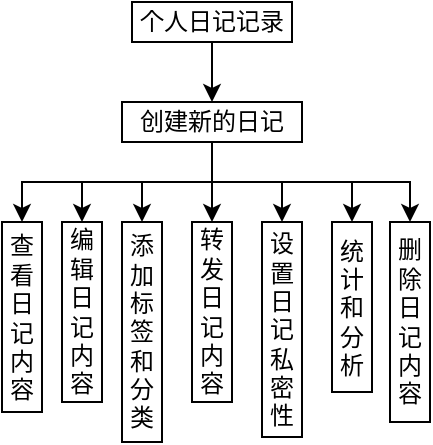 <mxfile version="22.1.3" type="github">
  <diagram id="C5RBs43oDa-KdzZeNtuy" name="Page-1">
    <mxGraphModel dx="726" dy="404" grid="1" gridSize="10" guides="1" tooltips="1" connect="1" arrows="1" fold="1" page="1" pageScale="1" pageWidth="827" pageHeight="1169" math="0" shadow="0">
      <root>
        <mxCell id="WIyWlLk6GJQsqaUBKTNV-0" />
        <mxCell id="WIyWlLk6GJQsqaUBKTNV-1" parent="WIyWlLk6GJQsqaUBKTNV-0" />
        <mxCell id="4dcTKHcjYr9_vztrBRgK-23" style="edgeStyle=orthogonalEdgeStyle;rounded=0;orthogonalLoop=1;jettySize=auto;html=1;" edge="1" parent="WIyWlLk6GJQsqaUBKTNV-1" source="4dcTKHcjYr9_vztrBRgK-0" target="4dcTKHcjYr9_vztrBRgK-14">
          <mxGeometry relative="1" as="geometry" />
        </mxCell>
        <mxCell id="4dcTKHcjYr9_vztrBRgK-0" value="个人日记记录" style="rounded=0;whiteSpace=wrap;html=1;" vertex="1" parent="WIyWlLk6GJQsqaUBKTNV-1">
          <mxGeometry x="275" y="130" width="80" height="20" as="geometry" />
        </mxCell>
        <mxCell id="4dcTKHcjYr9_vztrBRgK-24" style="edgeStyle=orthogonalEdgeStyle;rounded=0;orthogonalLoop=1;jettySize=auto;html=1;entryX=0.5;entryY=0;entryDx=0;entryDy=0;" edge="1" parent="WIyWlLk6GJQsqaUBKTNV-1" source="4dcTKHcjYr9_vztrBRgK-14" target="4dcTKHcjYr9_vztrBRgK-18">
          <mxGeometry relative="1" as="geometry">
            <Array as="points">
              <mxPoint x="315" y="220" />
              <mxPoint x="220" y="220" />
            </Array>
          </mxGeometry>
        </mxCell>
        <mxCell id="4dcTKHcjYr9_vztrBRgK-25" style="edgeStyle=orthogonalEdgeStyle;rounded=0;orthogonalLoop=1;jettySize=auto;html=1;" edge="1" parent="WIyWlLk6GJQsqaUBKTNV-1" source="4dcTKHcjYr9_vztrBRgK-14" target="4dcTKHcjYr9_vztrBRgK-15">
          <mxGeometry relative="1" as="geometry">
            <Array as="points">
              <mxPoint x="315" y="220" />
              <mxPoint x="250" y="220" />
            </Array>
          </mxGeometry>
        </mxCell>
        <mxCell id="4dcTKHcjYr9_vztrBRgK-27" style="edgeStyle=orthogonalEdgeStyle;rounded=0;orthogonalLoop=1;jettySize=auto;html=1;" edge="1" parent="WIyWlLk6GJQsqaUBKTNV-1" source="4dcTKHcjYr9_vztrBRgK-14" target="4dcTKHcjYr9_vztrBRgK-16">
          <mxGeometry relative="1" as="geometry" />
        </mxCell>
        <mxCell id="4dcTKHcjYr9_vztrBRgK-28" style="edgeStyle=orthogonalEdgeStyle;rounded=0;orthogonalLoop=1;jettySize=auto;html=1;" edge="1" parent="WIyWlLk6GJQsqaUBKTNV-1" source="4dcTKHcjYr9_vztrBRgK-14" target="4dcTKHcjYr9_vztrBRgK-20">
          <mxGeometry relative="1" as="geometry" />
        </mxCell>
        <mxCell id="4dcTKHcjYr9_vztrBRgK-29" style="edgeStyle=orthogonalEdgeStyle;rounded=0;orthogonalLoop=1;jettySize=auto;html=1;" edge="1" parent="WIyWlLk6GJQsqaUBKTNV-1" source="4dcTKHcjYr9_vztrBRgK-14" target="4dcTKHcjYr9_vztrBRgK-17">
          <mxGeometry relative="1" as="geometry" />
        </mxCell>
        <mxCell id="4dcTKHcjYr9_vztrBRgK-30" style="edgeStyle=orthogonalEdgeStyle;rounded=0;orthogonalLoop=1;jettySize=auto;html=1;entryX=0.5;entryY=0;entryDx=0;entryDy=0;" edge="1" parent="WIyWlLk6GJQsqaUBKTNV-1" source="4dcTKHcjYr9_vztrBRgK-14" target="4dcTKHcjYr9_vztrBRgK-21">
          <mxGeometry relative="1" as="geometry">
            <Array as="points">
              <mxPoint x="315" y="220" />
              <mxPoint x="385" y="220" />
            </Array>
          </mxGeometry>
        </mxCell>
        <mxCell id="4dcTKHcjYr9_vztrBRgK-31" style="edgeStyle=orthogonalEdgeStyle;rounded=0;orthogonalLoop=1;jettySize=auto;html=1;entryX=0.5;entryY=0;entryDx=0;entryDy=0;" edge="1" parent="WIyWlLk6GJQsqaUBKTNV-1" source="4dcTKHcjYr9_vztrBRgK-14" target="4dcTKHcjYr9_vztrBRgK-19">
          <mxGeometry relative="1" as="geometry">
            <Array as="points">
              <mxPoint x="315" y="220" />
              <mxPoint x="414" y="220" />
            </Array>
          </mxGeometry>
        </mxCell>
        <mxCell id="4dcTKHcjYr9_vztrBRgK-14" value="创建新的日记" style="rounded=0;whiteSpace=wrap;html=1;" vertex="1" parent="WIyWlLk6GJQsqaUBKTNV-1">
          <mxGeometry x="270" y="180" width="90" height="20" as="geometry" />
        </mxCell>
        <mxCell id="4dcTKHcjYr9_vztrBRgK-15" value="编辑日记内容" style="rounded=0;whiteSpace=wrap;html=1;" vertex="1" parent="WIyWlLk6GJQsqaUBKTNV-1">
          <mxGeometry x="240" y="240" width="20" height="90" as="geometry" />
        </mxCell>
        <mxCell id="4dcTKHcjYr9_vztrBRgK-16" value="添加标签和分类" style="rounded=0;whiteSpace=wrap;html=1;" vertex="1" parent="WIyWlLk6GJQsqaUBKTNV-1">
          <mxGeometry x="270" y="240" width="20" height="110" as="geometry" />
        </mxCell>
        <mxCell id="4dcTKHcjYr9_vztrBRgK-17" value="设置日记私密性" style="rounded=0;whiteSpace=wrap;html=1;" vertex="1" parent="WIyWlLk6GJQsqaUBKTNV-1">
          <mxGeometry x="340" y="240" width="20" height="107.5" as="geometry" />
        </mxCell>
        <mxCell id="4dcTKHcjYr9_vztrBRgK-18" value="查看日记内容" style="rounded=0;whiteSpace=wrap;html=1;" vertex="1" parent="WIyWlLk6GJQsqaUBKTNV-1">
          <mxGeometry x="210" y="240" width="20" height="95" as="geometry" />
        </mxCell>
        <mxCell id="4dcTKHcjYr9_vztrBRgK-19" value="删除日记内容" style="rounded=0;whiteSpace=wrap;html=1;" vertex="1" parent="WIyWlLk6GJQsqaUBKTNV-1">
          <mxGeometry x="404" y="240" width="20" height="100" as="geometry" />
        </mxCell>
        <mxCell id="4dcTKHcjYr9_vztrBRgK-20" value="转发日记内容" style="rounded=0;whiteSpace=wrap;html=1;" vertex="1" parent="WIyWlLk6GJQsqaUBKTNV-1">
          <mxGeometry x="305" y="240" width="20" height="90" as="geometry" />
        </mxCell>
        <mxCell id="4dcTKHcjYr9_vztrBRgK-21" value="统计和分析" style="rounded=0;whiteSpace=wrap;html=1;" vertex="1" parent="WIyWlLk6GJQsqaUBKTNV-1">
          <mxGeometry x="375" y="240" width="20" height="85" as="geometry" />
        </mxCell>
      </root>
    </mxGraphModel>
  </diagram>
</mxfile>
